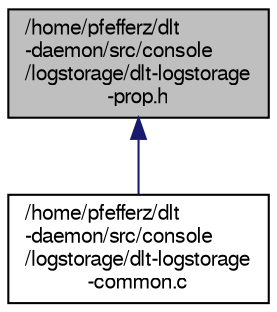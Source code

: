 digraph "/home/pfefferz/dlt-daemon/src/console/logstorage/dlt-logstorage-prop.h"
{
  edge [fontname="FreeSans",fontsize="10",labelfontname="FreeSans",labelfontsize="10"];
  node [fontname="FreeSans",fontsize="10",shape=record];
  Node1 [label="/home/pfefferz/dlt\l-daemon/src/console\l/logstorage/dlt-logstorage\l-prop.h",height=0.2,width=0.4,color="black", fillcolor="grey75", style="filled", fontcolor="black"];
  Node1 -> Node2 [dir="back",color="midnightblue",fontsize="10",style="solid",fontname="FreeSans"];
  Node2 [label="/home/pfefferz/dlt\l-daemon/src/console\l/logstorage/dlt-logstorage\l-common.c",height=0.2,width=0.4,color="black", fillcolor="white", style="filled",URL="$dlt-logstorage-common_8c.html"];
}
